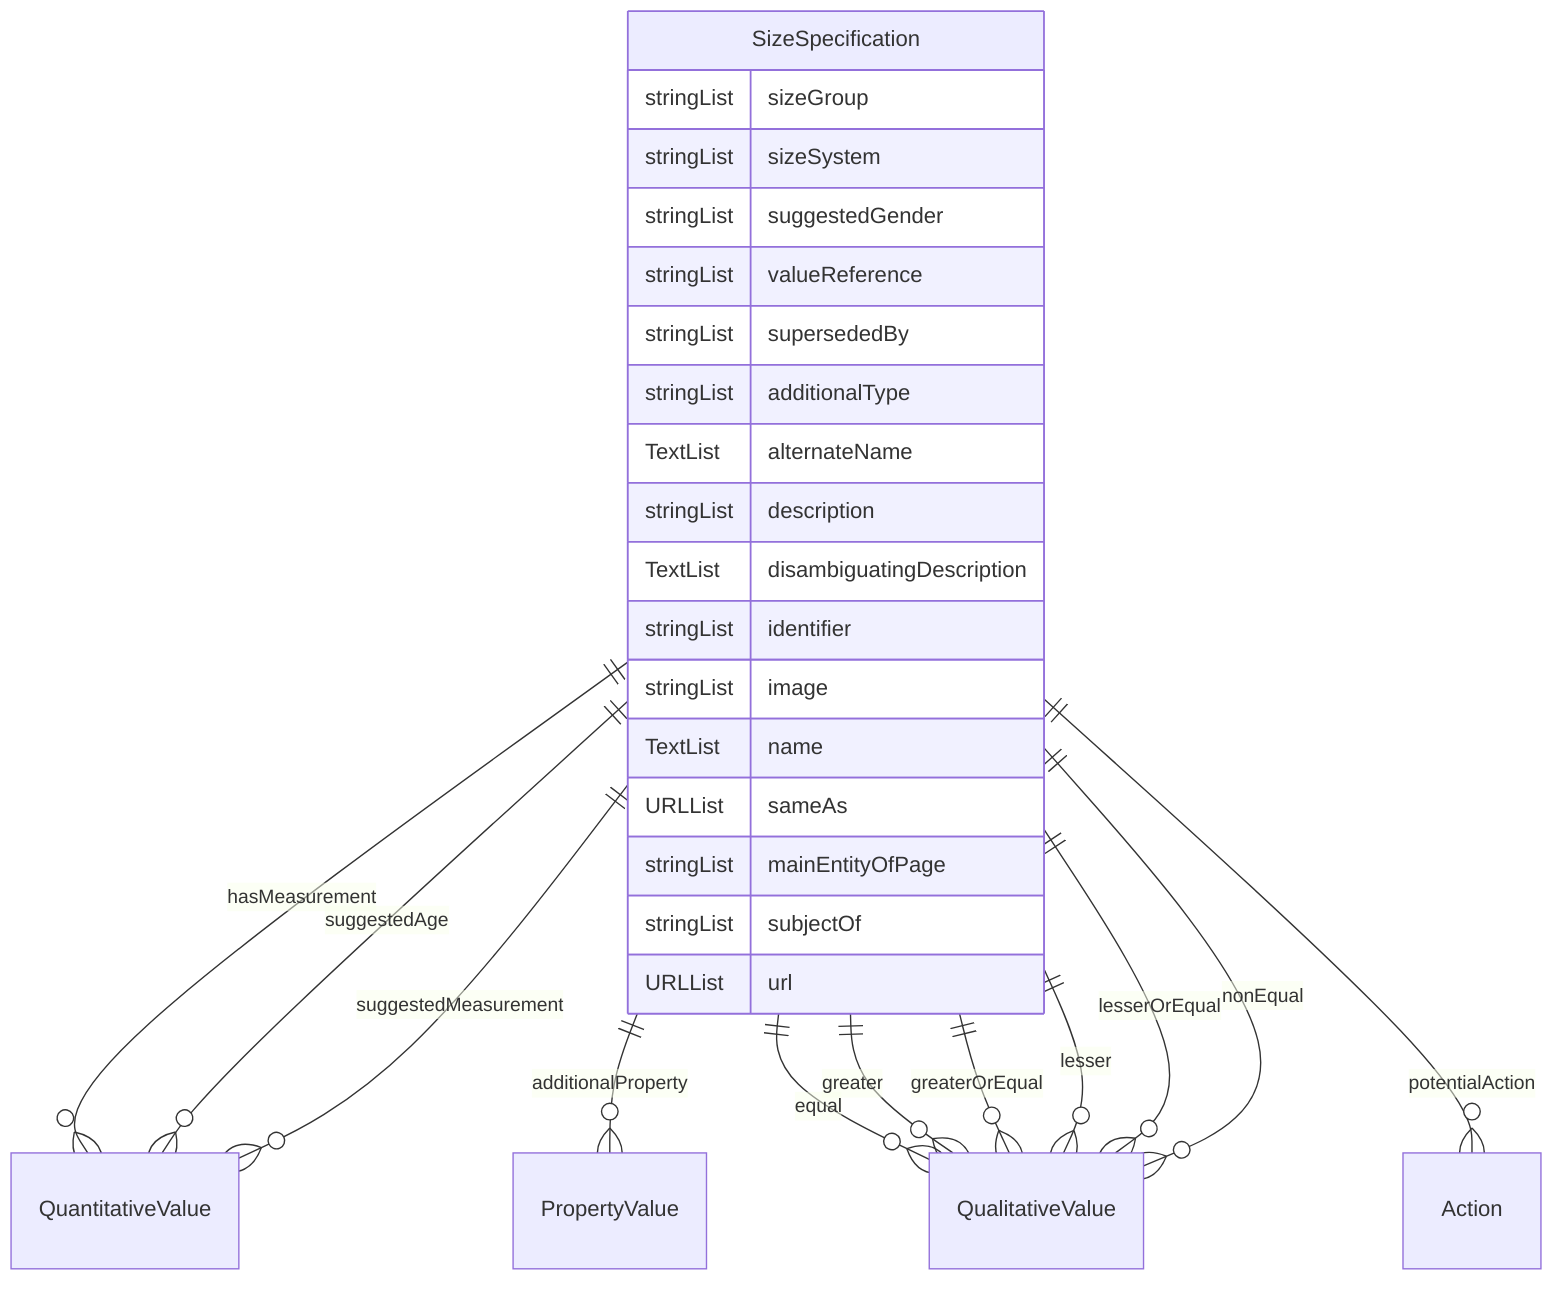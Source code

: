 erDiagram
SizeSpecification {
    stringList sizeGroup  
    stringList sizeSystem  
    stringList suggestedGender  
    stringList valueReference  
    stringList supersededBy  
    stringList additionalType  
    TextList alternateName  
    stringList description  
    TextList disambiguatingDescription  
    stringList identifier  
    stringList image  
    TextList name  
    URLList sameAs  
    stringList mainEntityOfPage  
    stringList subjectOf  
    URLList url  
}

SizeSpecification ||--}o QuantitativeValue : "hasMeasurement"
SizeSpecification ||--}o QuantitativeValue : "suggestedAge"
SizeSpecification ||--}o QuantitativeValue : "suggestedMeasurement"
SizeSpecification ||--}o PropertyValue : "additionalProperty"
SizeSpecification ||--}o QualitativeValue : "equal"
SizeSpecification ||--}o QualitativeValue : "greater"
SizeSpecification ||--}o QualitativeValue : "greaterOrEqual"
SizeSpecification ||--}o QualitativeValue : "lesser"
SizeSpecification ||--}o QualitativeValue : "lesserOrEqual"
SizeSpecification ||--}o QualitativeValue : "nonEqual"
SizeSpecification ||--}o Action : "potentialAction"